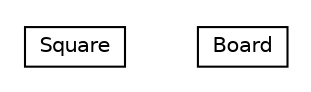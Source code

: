 #!/usr/local/bin/dot
#
# Class diagram 
# Generated by UMLGraph version 5.1 (http://www.umlgraph.org/)
#

digraph G {
	edge [fontname="Helvetica",fontsize=10,labelfontname="Helvetica",labelfontsize=10];
	node [fontname="Helvetica",fontsize=10,shape=plaintext];
	nodesep=0.25;
	ranksep=0.5;
	// edu.proz.checkers.server.model.Square
	c497 [label=<<table title="edu.proz.checkers.server.model.Square" border="0" cellborder="1" cellspacing="0" cellpadding="2" port="p" href="./Square.html">
		<tr><td><table border="0" cellspacing="0" cellpadding="1">
<tr><td align="center" balign="center"> Square </td></tr>
		</table></td></tr>
		</table>>, fontname="Helvetica", fontcolor="black", fontsize=10.0];
	// edu.proz.checkers.server.model.Board
	c498 [label=<<table title="edu.proz.checkers.server.model.Board" border="0" cellborder="1" cellspacing="0" cellpadding="2" port="p" href="./Board.html">
		<tr><td><table border="0" cellspacing="0" cellpadding="1">
<tr><td align="center" balign="center"> Board </td></tr>
		</table></td></tr>
		</table>>, fontname="Helvetica", fontcolor="black", fontsize=10.0];
}


